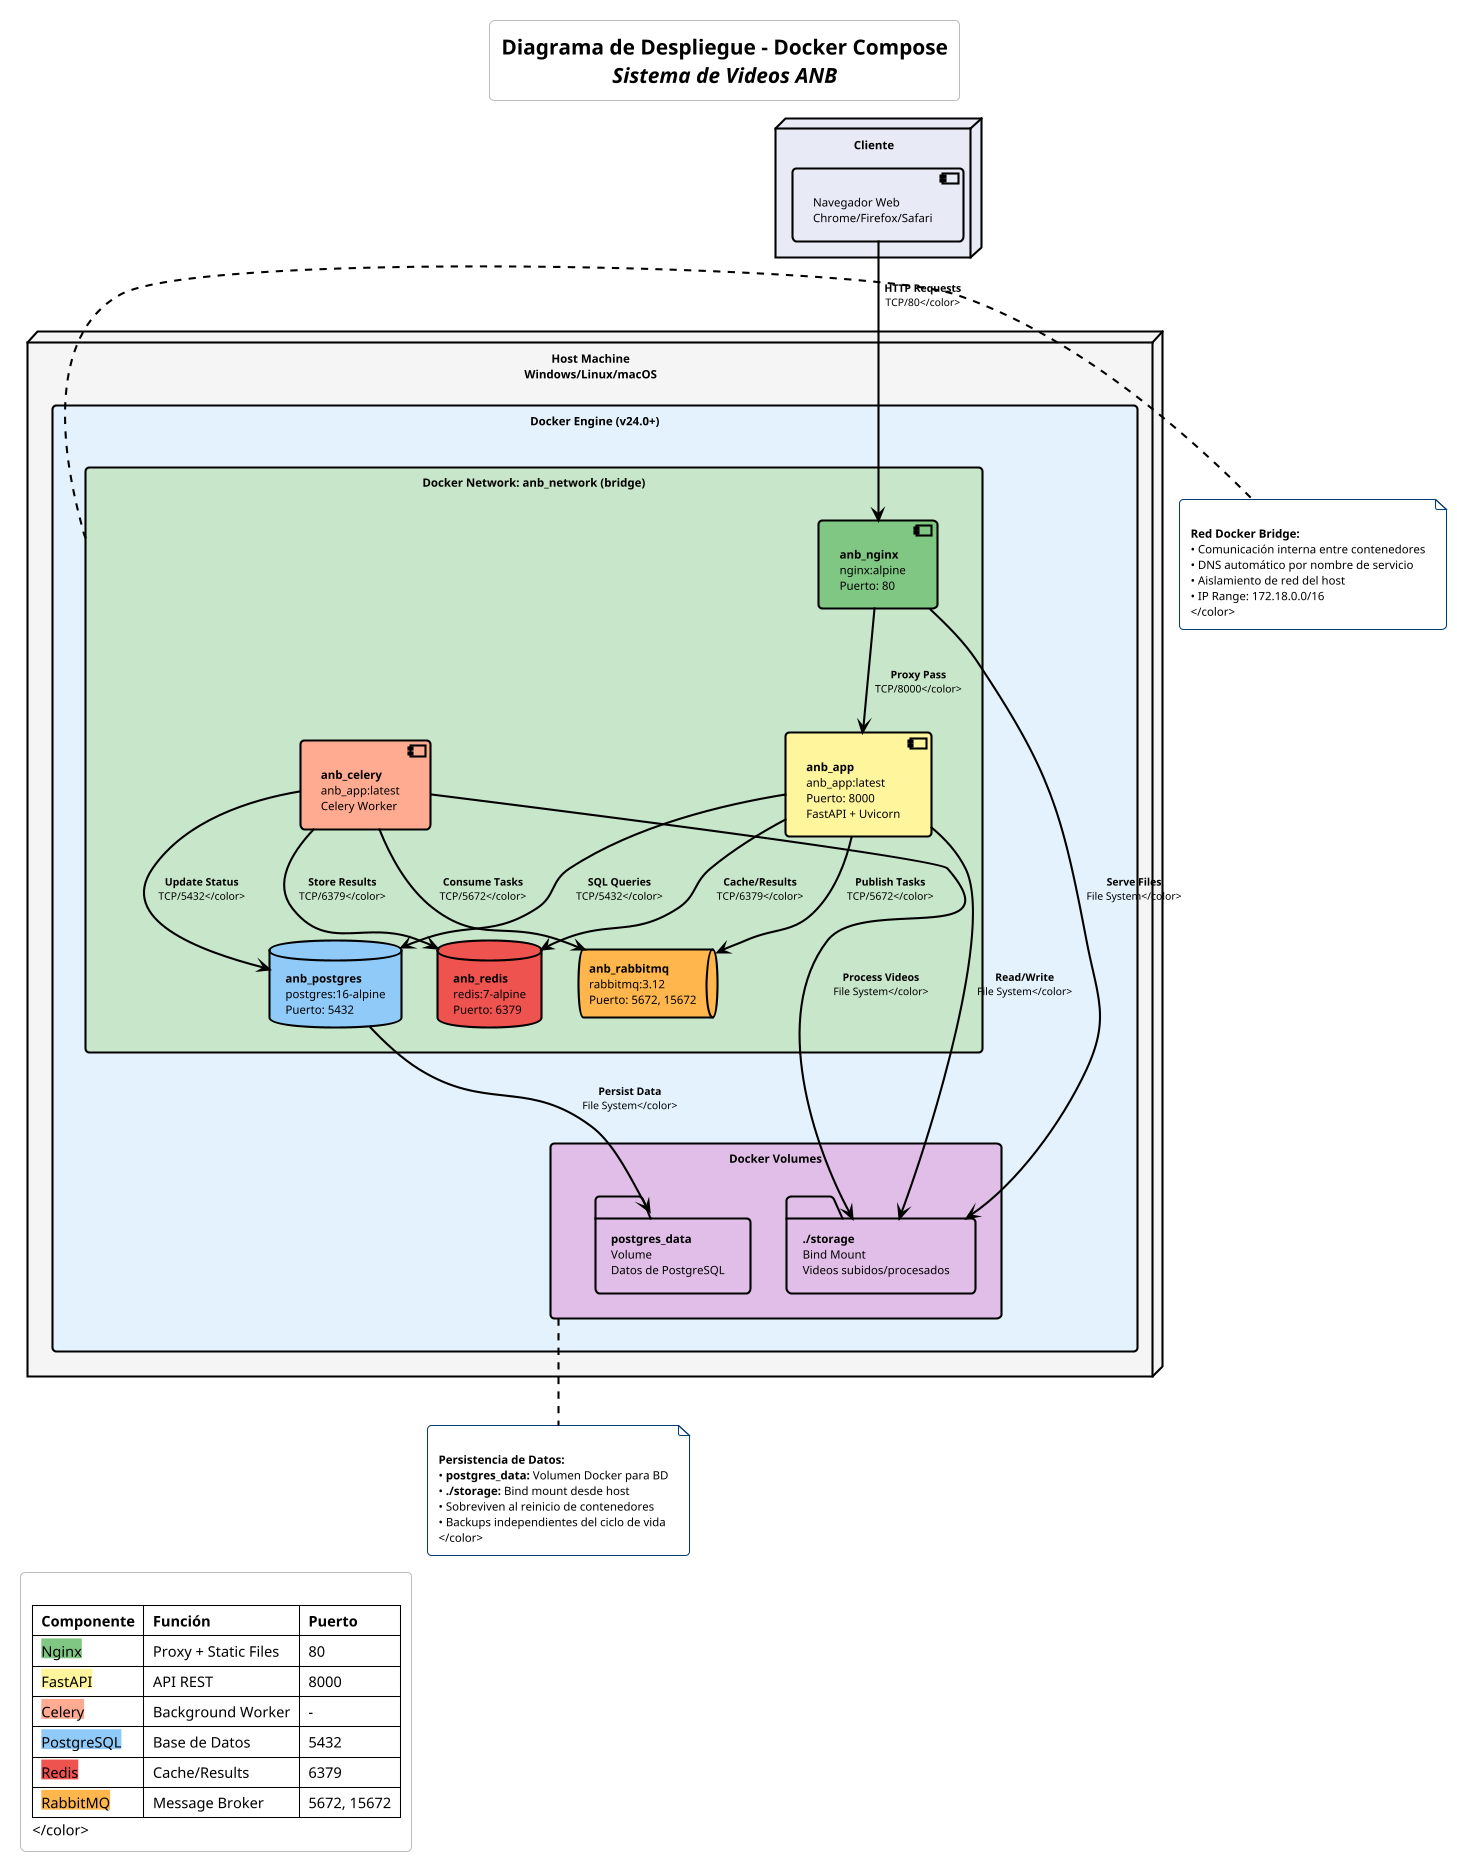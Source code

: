 @startuml deployment_modern
' filepath: docs/diagrams/deployment.puml

!theme cerulean-outline
skinparam backgroundColor white
skinparam shadowing false

' ============================================
' CONFIGURACIÓN DE ESTILOS NEGROS
' ============================================
skinparam defaultFontColor black
skinparam defaultFontSize 11
skinparam defaultFontStyle bold

skinparam rectangle {
    BorderColor black
    BorderThickness 2
    FontColor black
    FontStyle bold
}

skinparam node {
    BorderColor black
    BorderThickness 2
    FontColor black
    FontStyle bold
}

skinparam component {
    BorderColor black
    BorderThickness 2
    FontColor black
}

skinparam database {
    BorderColor black
    BorderThickness 2
    FontColor black
}

skinparam queue {
    BorderColor black
    BorderThickness 2
    FontColor black
}

skinparam folder {
    BorderColor black
    BorderThickness 2
    FontColor black
}

skinparam arrow {
    Color black
    Thickness 2
    FontColor black
    FontSize 10
}

title **Diagrama de Despliegue - Docker Compose**\n//Sistema de Videos ANB//

' ============================================
' CLIENTE EXTERNO
' ============================================
node "**Cliente**" as client #E8EAF6 {
    component "Navegador Web\nChrome/Firefox/Safari" as browser
}

' ============================================
' HOST MACHINE
' ============================================
node "**Host Machine**\nWindows/Linux/macOS" as host #F5F5F5 {
    
    ' ============================================
    ' DOCKER ENGINE
    ' ============================================
    rectangle "**Docker Engine** (v24.0+)" as docker #E3F2FD {
        
        ' ============================================
        ' DOCKER NETWORK
        ' ============================================
        rectangle "**Docker Network:** anb_network (bridge)" as network #C8E6C9 {
            
            ' Gateway
            component "**anb_nginx**\nnginx:alpine\nPuerto: 80" as nginx #81C784
            
            ' Backend
            component "**anb_app**\nanb_app:latest\nPuerto: 8000\nFastAPI + Uvicorn" as app #FFF59D
            
            ' Worker
            component "**anb_celery**\nanb_app:latest\nCelery Worker" as celery #FFAB91
            
            ' Databases
            database "**anb_postgres**\npostgres:16-alpine\nPuerto: 5432" as postgres #90CAF9
            
            database "**anb_redis**\nredis:7-alpine\nPuerto: 6379" as redis #EF5350
            
            ' Queue
            queue "**anb_rabbitmq**\nrabbitmq:3.12\nPuerto: 5672, 15672" as rabbitmq #FFB74D
        }
        
        ' ============================================
        ' DOCKER VOLUMES
        ' ============================================
        rectangle "**Docker Volumes**" as volumes #E1BEE7 {
            folder "**postgres_data**\nVolume\nDatos de PostgreSQL" as pg_volume
            folder "**./storage**\nBind Mount\nVideos subidos/procesados" as storage_volume
        }
    }
}

' ============================================
' RELACIONES CON ETIQUETAS NEGRAS
' ============================================

' Cliente -> Nginx
browser -[#black,bold]-> nginx : <color:black>**HTTP Requests**\nTCP/80</color>

' Nginx -> Backend
nginx -[#black,bold]-> app : <color:black>**Proxy Pass**\nTCP/8000</color>
nginx -[#black,bold]-> storage_volume : <color:black>**Serve Files**\nFile System</color>

' Backend -> Storage
app -[#black,bold]-> postgres : <color:black>**SQL Queries**\nTCP/5432</color>
app -[#black,bold]-> rabbitmq : <color:black>**Publish Tasks**\nTCP/5672</color>
app -[#black,bold]-> redis : <color:black>**Cache/Results**\nTCP/6379</color>
app -[#black,bold]-> storage_volume : <color:black>**Read/Write**\nFile System</color>

' Celery -> Storage
celery -[#black,bold]-> rabbitmq : <color:black>**Consume Tasks**\nTCP/5672</color>
celery -[#black,bold]-> postgres : <color:black>**Update Status**\nTCP/5432</color>
celery -[#black,bold]-> redis : <color:black>**Store Results**\nTCP/6379</color>
celery -[#black,bold]-> storage_volume : <color:black>**Process Videos**\nFile System</color>

' Postgres -> Volume
postgres -[#black,bold]-> pg_volume : <color:black>**Persist Data**\nFile System</color>

' ============================================
' NOTAS EXPLICATIVAS
' ============================================
note right of network
    <color:black>
    **Red Docker Bridge:**
    • Comunicación interna entre contenedores
    • DNS automático por nombre de servicio
    • Aislamiento de red del host
    • IP Range: 172.18.0.0/16
    </color>
end note

note bottom of volumes
    <color:black>
    **Persistencia de Datos:**
    • **postgres_data:** Volumen Docker para BD
    • **./storage:** Bind mount desde host
    • Sobreviven al reinicio de contenedores
    • Backups independientes del ciclo de vida
    </color>
end note

legend bottom left
    <color:black>
    |= **Componente** |= **Función** |= **Puerto** |
    | <back:#81C784>Nginx</back> | Proxy + Static Files | 80 |
    | <back:#FFF59D>FastAPI</back> | API REST | 8000 |
    | <back:#FFAB91>Celery</back> | Background Worker | - |
    | <back:#90CAF9>PostgreSQL</back> | Base de Datos | 5432 |
    | <back:#EF5350>Redis</back> | Cache/Results | 6379 |
    | <back:#FFB74D>RabbitMQ</back> | Message Broker | 5672, 15672 |
    </color>
endlegend

@enduml